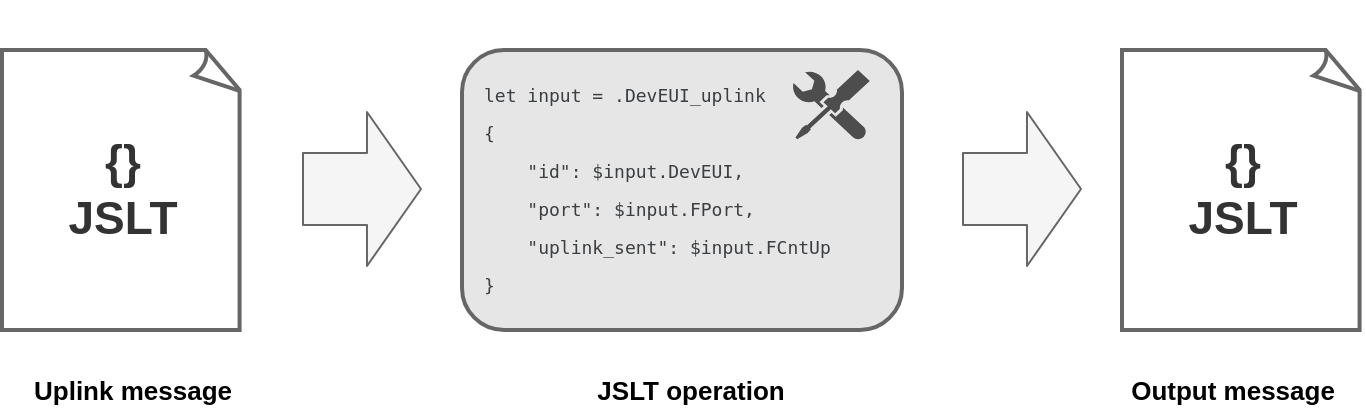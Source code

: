 <mxfile version="19.0.3" type="device"><diagram id="kmw1yCpPem27YN0obaP7" name="Page-1"><mxGraphModel dx="1422" dy="735" grid="1" gridSize="10" guides="1" tooltips="1" connect="1" arrows="1" fold="1" page="1" pageScale="1" pageWidth="1169" pageHeight="827" math="0" shadow="0"><root><mxCell id="0"/><mxCell id="1" parent="0"/><mxCell id="n-nzrGP00RKk8RGQmk_L-1" value="" style="whiteSpace=wrap;html=1;shape=mxgraph.basic.document;strokeWidth=2;strokeColor=#666666;" parent="1" vertex="1"><mxGeometry x="280" y="240" width="120" height="140" as="geometry"/></mxCell><mxCell id="n-nzrGP00RKk8RGQmk_L-2" value="&lt;font color=&quot;#333333&quot;&gt;&lt;b style=&quot;font-size: 23px&quot;&gt;{}&lt;/b&gt;&lt;br&gt;&lt;span style=&quot;font-size: 23px&quot;&gt;&lt;b&gt;JSLT&lt;/b&gt;&lt;/span&gt;&lt;br&gt;&lt;/font&gt;" style="text;html=1;align=center;verticalAlign=middle;resizable=0;points=[];autosize=1;" parent="1" vertex="1"><mxGeometry x="305" y="290" width="70" height="40" as="geometry"/></mxCell><mxCell id="n-nzrGP00RKk8RGQmk_L-3" value="&lt;b&gt;&lt;font style=&quot;font-size: 13px&quot;&gt;Uplink message&lt;/font&gt;&lt;/b&gt;" style="text;html=1;align=center;verticalAlign=middle;resizable=0;points=[];autosize=1;" parent="1" vertex="1"><mxGeometry x="290" y="400" width="110" height="20" as="geometry"/></mxCell><mxCell id="n-nzrGP00RKk8RGQmk_L-4" value="" style="rounded=1;whiteSpace=wrap;html=1;strokeWidth=2;strokeColor=#666666;fillColor=#E6E6E6;" parent="1" vertex="1"><mxGeometry x="510" y="240" width="220" height="140" as="geometry"/></mxCell><mxCell id="n-nzrGP00RKk8RGQmk_L-5" value="&lt;b&gt;&lt;font style=&quot;font-size: 13px&quot;&gt;JSLT operation&lt;/font&gt;&lt;/b&gt;" style="text;html=1;align=center;verticalAlign=middle;resizable=0;points=[];autosize=1;" parent="1" vertex="1"><mxGeometry x="568.89" y="400" width="110" height="20" as="geometry"/></mxCell><mxCell id="n-nzrGP00RKk8RGQmk_L-6" value="" style="aspect=fixed;pointerEvents=1;shadow=0;dashed=0;html=1;strokeColor=none;labelPosition=center;verticalLabelPosition=bottom;verticalAlign=top;align=center;shape=mxgraph.mscae.enterprise.tool;fillColor=#4D4D4D;" parent="1" vertex="1"><mxGeometry x="675" y="250" width="38.89" height="35" as="geometry"/></mxCell><mxCell id="n-nzrGP00RKk8RGQmk_L-7" value="&lt;pre style=&quot;background-image: initial; background-position: initial; background-size: initial; background-repeat: initial; background-attachment: initial; background-origin: initial; background-clip: initial; font-family: Consolas, Monaco, &amp;quot;Andale Mono&amp;quot;, &amp;quot;Ubuntu Mono&amp;quot;, monospace; font-size: 9px; word-break: normal; overflow-wrap: normal; line-height: 1.4; tab-size: 4; hyphens: none; padding: 1.25rem 1.5rem; margin-top: 0.85rem; margin-bottom: 0.85rem; overflow: auto; border-radius: 6px; position: relative; z-index: 1;&quot; class=&quot;language-json&quot;&gt;&lt;div style=&quot;font-family: &amp;quot;Fira Code&amp;quot;, &amp;quot;Droid Sans Mono&amp;quot;, &amp;quot;monospace&amp;quot;, monospace; line-height: 19px;&quot;&gt;&lt;div style=&quot;&quot;&gt;&lt;font color=&quot;#3b3f42&quot;&gt;let input = .DevEUI_uplink&lt;/font&gt;&lt;/div&gt;&lt;div style=&quot;&quot;&gt;&lt;font color=&quot;#3b3f42&quot;&gt;{&lt;/font&gt;&lt;/div&gt;&lt;div style=&quot;&quot;&gt;&lt;font color=&quot;#3b3f42&quot;&gt;    &quot;id&quot;: $input.DevEUI,&lt;/font&gt;&lt;/div&gt;&lt;div style=&quot;&quot;&gt;&lt;font color=&quot;#3b3f42&quot;&gt;    &quot;port&quot;: $input.FPort,&lt;/font&gt;&lt;/div&gt;&lt;div style=&quot;&quot;&gt;&lt;font color=&quot;#3b3f42&quot;&gt;    &quot;uplink_sent&quot;: $input.FCntUp&lt;/font&gt;&lt;/div&gt;&lt;div style=&quot;&quot;&gt;&lt;font color=&quot;#3b3f42&quot;&gt;}&lt;/font&gt;&lt;/div&gt;&lt;/div&gt;&lt;/pre&gt;" style="text;html=1;align=left;verticalAlign=middle;resizable=0;points=[];autosize=1;fontSize=8;" parent="1" vertex="1"><mxGeometry x="495" y="215" width="240" height="190" as="geometry"/></mxCell><mxCell id="n-nzrGP00RKk8RGQmk_L-8" value="" style="shape=flexArrow;endArrow=classic;html=1;endWidth=40;endSize=8.67;width=36;fillColor=#f5f5f5;strokeColor=#666666;" parent="1" edge="1"><mxGeometry width="50" height="50" relative="1" as="geometry"><mxPoint x="760" y="309.5" as="sourcePoint"/><mxPoint x="820" y="309.5" as="targetPoint"/></mxGeometry></mxCell><mxCell id="n-nzrGP00RKk8RGQmk_L-9" value="" style="whiteSpace=wrap;html=1;shape=mxgraph.basic.document;strokeWidth=2;strokeColor=#666666;" parent="1" vertex="1"><mxGeometry x="840" y="240" width="120" height="140" as="geometry"/></mxCell><mxCell id="n-nzrGP00RKk8RGQmk_L-10" value="&lt;font color=&quot;#333333&quot;&gt;&lt;b style=&quot;font-size: 23px&quot;&gt;{}&lt;/b&gt;&lt;br&gt;&lt;span style=&quot;font-size: 23px&quot;&gt;&lt;b&gt;JSLT&lt;/b&gt;&lt;/span&gt;&lt;br&gt;&lt;/font&gt;" style="text;html=1;align=center;verticalAlign=middle;resizable=0;points=[];autosize=1;" parent="1" vertex="1"><mxGeometry x="865" y="290" width="70" height="40" as="geometry"/></mxCell><mxCell id="n-nzrGP00RKk8RGQmk_L-11" value="&lt;b&gt;&lt;font style=&quot;font-size: 13px&quot;&gt;Output message&lt;/font&gt;&lt;/b&gt;" style="text;html=1;align=center;verticalAlign=middle;resizable=0;points=[];autosize=1;" parent="1" vertex="1"><mxGeometry x="835" y="400" width="120" height="20" as="geometry"/></mxCell><mxCell id="n-nzrGP00RKk8RGQmk_L-12" value="" style="shape=flexArrow;endArrow=classic;html=1;endWidth=40;endSize=8.67;width=36;fillColor=#f5f5f5;strokeColor=#666666;" parent="1" edge="1"><mxGeometry width="50" height="50" relative="1" as="geometry"><mxPoint x="430" y="309.5" as="sourcePoint"/><mxPoint x="490" y="309.5" as="targetPoint"/></mxGeometry></mxCell></root></mxGraphModel></diagram></mxfile>